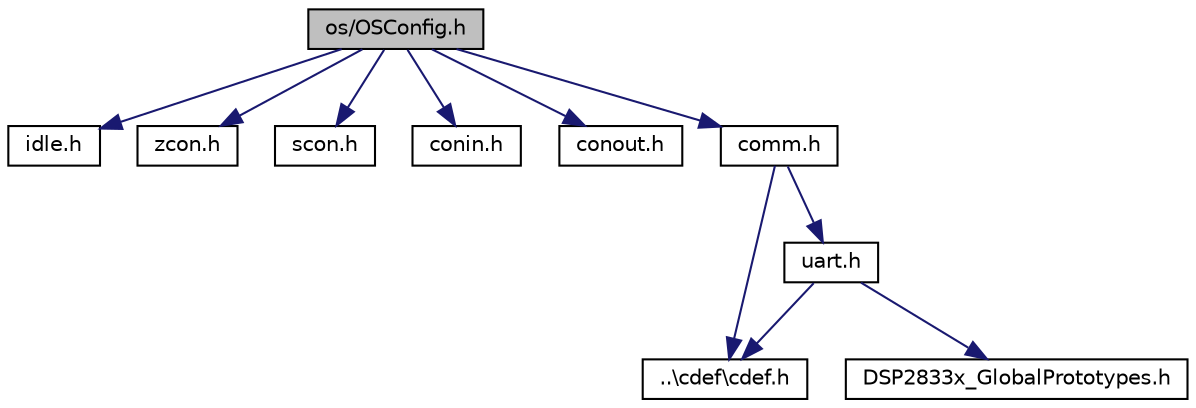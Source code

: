 digraph "os/OSConfig.h"
{
  edge [fontname="Helvetica",fontsize="10",labelfontname="Helvetica",labelfontsize="10"];
  node [fontname="Helvetica",fontsize="10",shape=record];
  Node1 [label="os/OSConfig.h",height=0.2,width=0.4,color="black", fillcolor="grey75", style="filled", fontcolor="black"];
  Node1 -> Node2 [color="midnightblue",fontsize="10",style="solid",fontname="Helvetica"];
  Node2 [label="idle.h",height=0.2,width=0.4,color="black", fillcolor="white", style="filled",URL="$idle_8h.html"];
  Node1 -> Node3 [color="midnightblue",fontsize="10",style="solid",fontname="Helvetica"];
  Node3 [label="zcon.h",height=0.2,width=0.4,color="black", fillcolor="white", style="filled",URL="$zcon_8h.html"];
  Node1 -> Node4 [color="midnightblue",fontsize="10",style="solid",fontname="Helvetica"];
  Node4 [label="scon.h",height=0.2,width=0.4,color="black", fillcolor="white", style="filled",URL="$scon_8h.html"];
  Node1 -> Node5 [color="midnightblue",fontsize="10",style="solid",fontname="Helvetica"];
  Node5 [label="conin.h",height=0.2,width=0.4,color="black", fillcolor="white", style="filled",URL="$conin_8h.html"];
  Node1 -> Node6 [color="midnightblue",fontsize="10",style="solid",fontname="Helvetica"];
  Node6 [label="conout.h",height=0.2,width=0.4,color="black", fillcolor="white", style="filled",URL="$conout_8h.html"];
  Node1 -> Node7 [color="midnightblue",fontsize="10",style="solid",fontname="Helvetica"];
  Node7 [label="comm.h",height=0.2,width=0.4,color="black", fillcolor="white", style="filled",URL="$comm_8h.html",tooltip="File containing common definitions for all project. "];
  Node7 -> Node8 [color="midnightblue",fontsize="10",style="solid",fontname="Helvetica"];
  Node8 [label="..\\cdef\\cdef.h",height=0.2,width=0.4,color="black", fillcolor="white", style="filled",URL="$cdef_8h.html"];
  Node7 -> Node9 [color="midnightblue",fontsize="10",style="solid",fontname="Helvetica"];
  Node9 [label="uart.h",height=0.2,width=0.4,color="black", fillcolor="white", style="filled",URL="$uart_8h.html",tooltip="File containing communication protocol between matlab and microcontroller. "];
  Node9 -> Node10 [color="midnightblue",fontsize="10",style="solid",fontname="Helvetica"];
  Node10 [label="DSP2833x_GlobalPrototypes.h",height=0.2,width=0.4,color="black", fillcolor="white", style="filled",URL="$_d_s_p2833x___global_prototypes_8h.html"];
  Node9 -> Node8 [color="midnightblue",fontsize="10",style="solid",fontname="Helvetica"];
}

